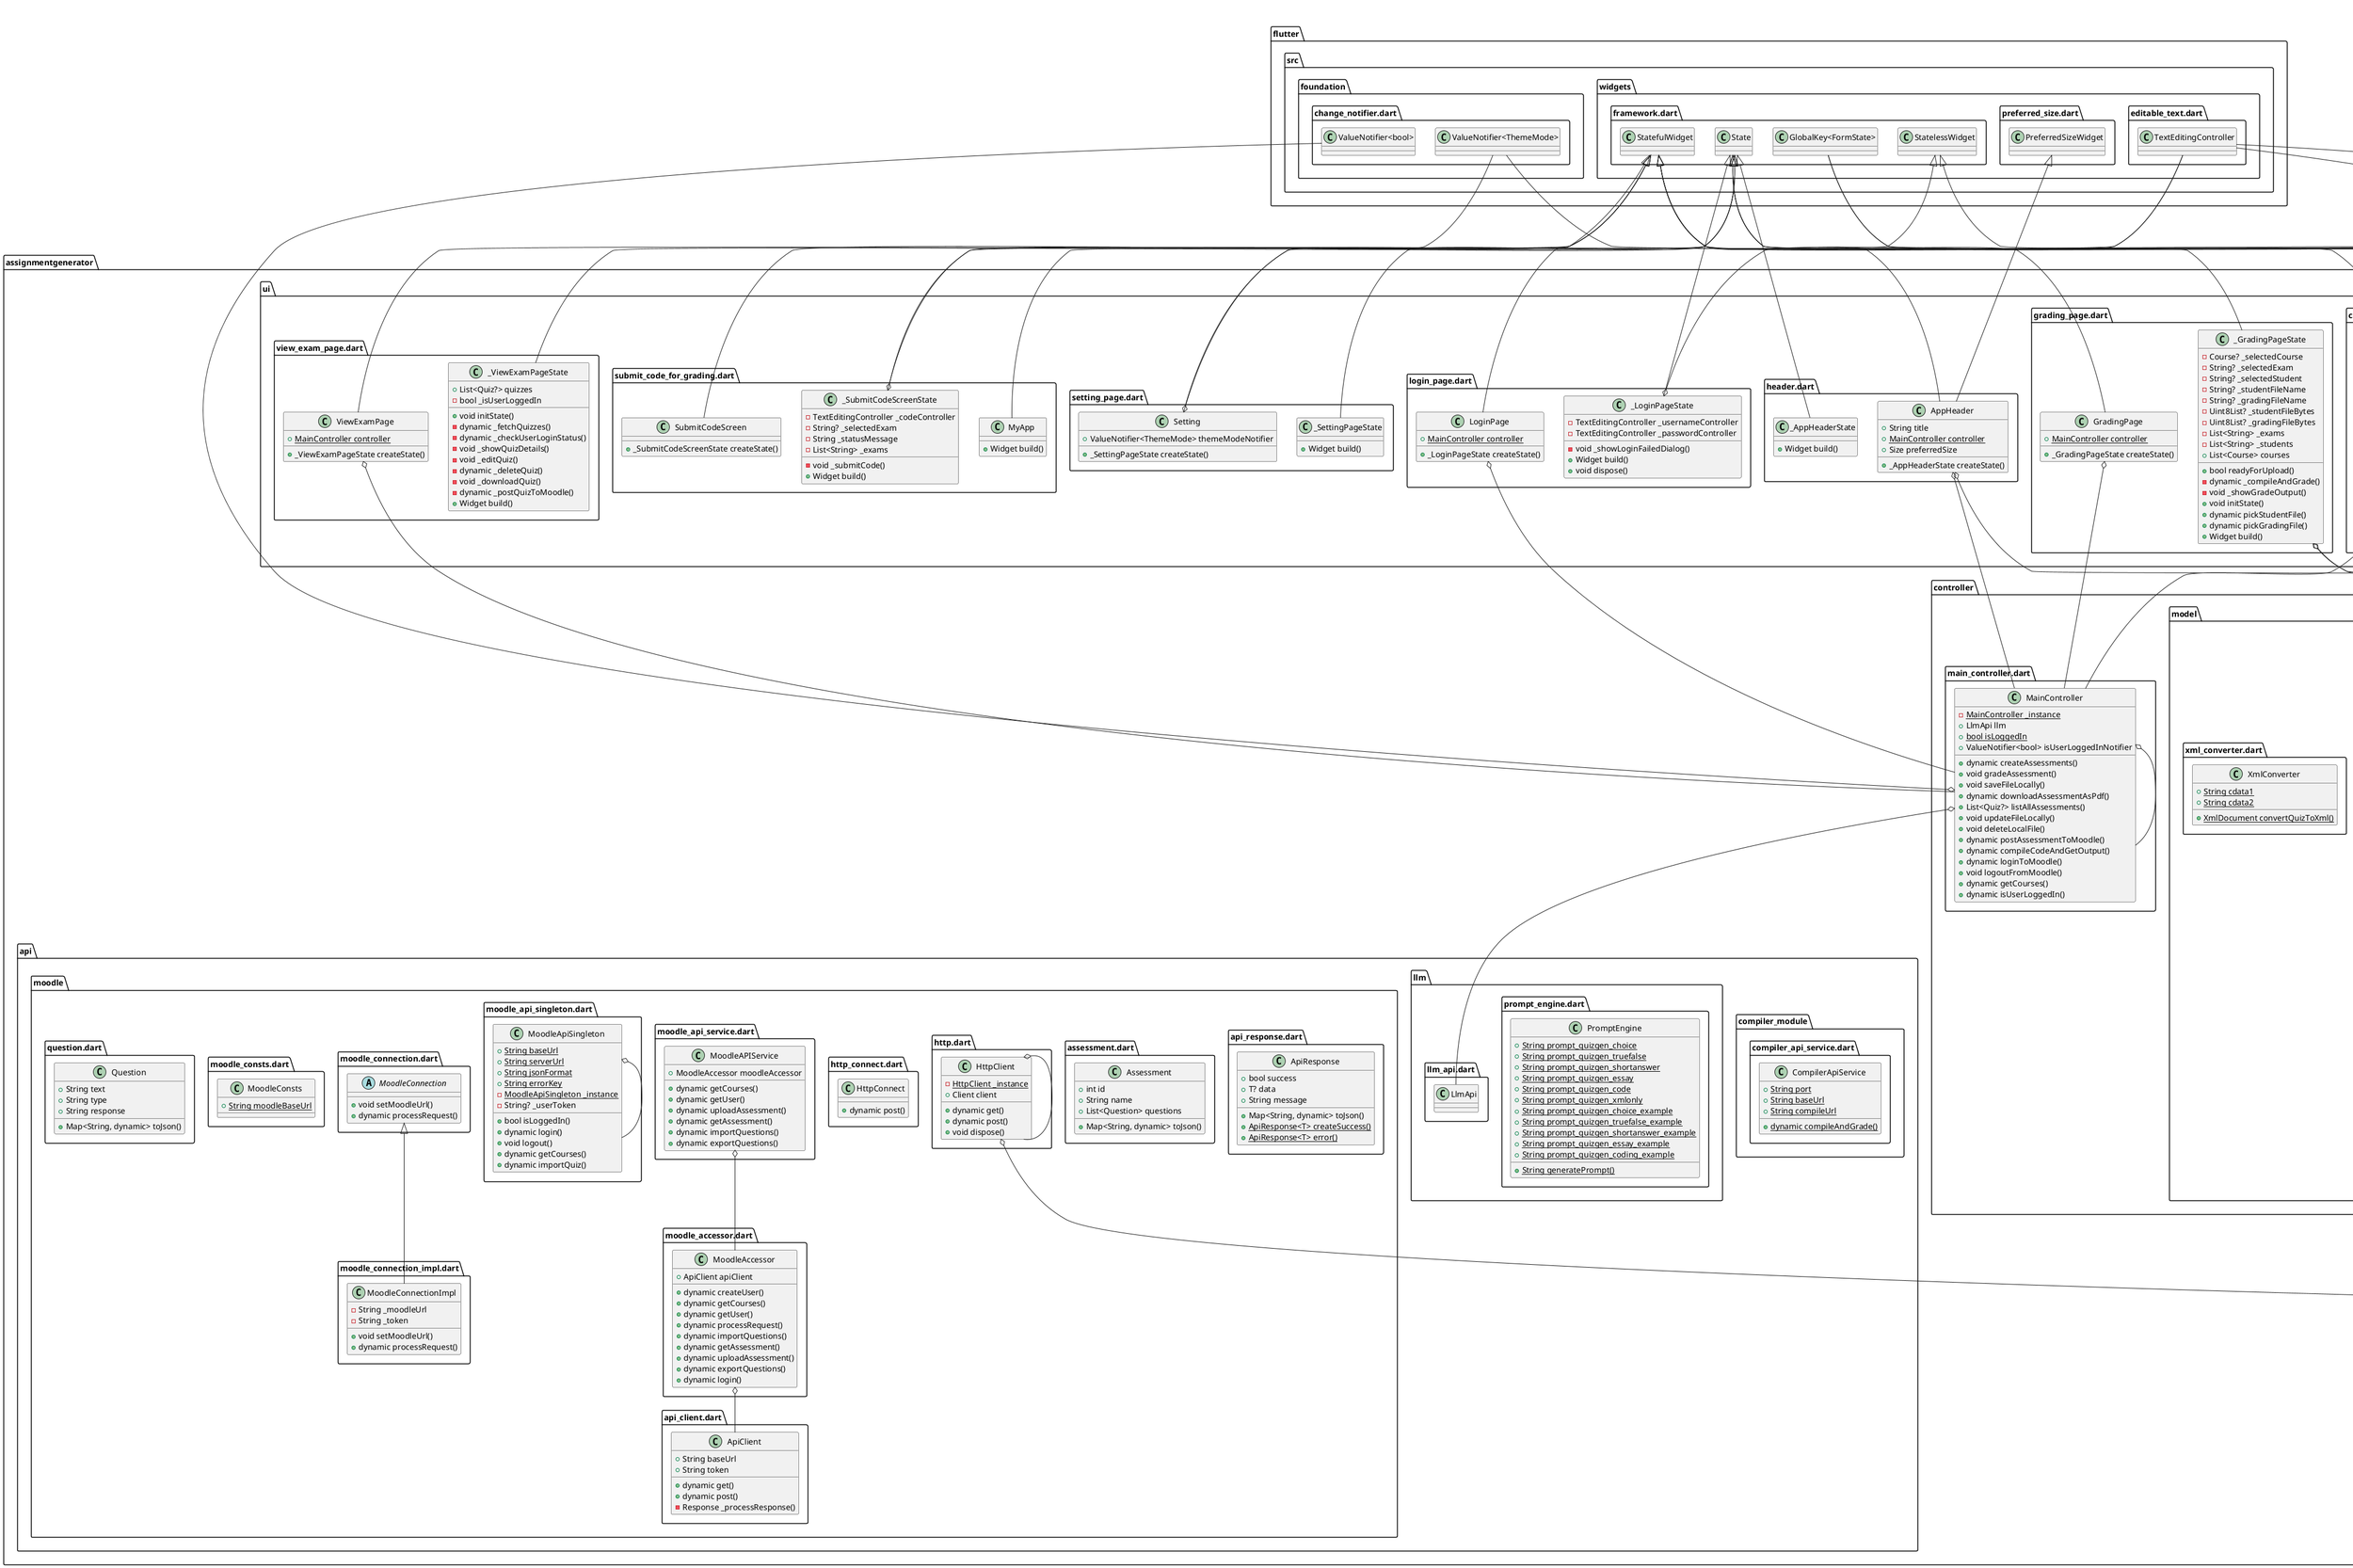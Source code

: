 @startuml
set namespaceSeparator ::

class "assignmentgenerator::api::compiler_module::compiler_api_service.dart::CompilerApiService" {
  {static} +String port
  {static} +String baseUrl
  {static} +String compileUrl
  {static} +dynamic compileAndGrade()
}

class "::api::llm::llm_api.dart::LlmApi" {
  +String apiKey
  +Map<String, dynamic> convertHttpRespToJson()
  +String getPostBody()
  +Map<String, String> getPostHeaders()
  +Uri getPostUrl()
  +dynamic postMessage()
  +List<String> parseQueryResponse()
  +dynamic postToLlm()
  +dynamic queryAI()
}

class "assignmentgenerator::api::llm::prompt_engine.dart::PromptEngine" {
  {static} +String prompt_quizgen_choice
  {static} +String prompt_quizgen_truefalse
  {static} +String prompt_quizgen_shortanswer
  {static} +String prompt_quizgen_essay
  {static} +String prompt_quizgen_code
  {static} +String prompt_quizgen_xmlonly
  {static} +String prompt_quizgen_choice_example
  {static} +String prompt_quizgen_truefalse_example
  {static} +String prompt_quizgen_shortanswer_example
  {static} +String prompt_quizgen_essay_example
  {static} +String prompt_quizgen_coding_example
  {static} +String generatePrompt()
}

class "assignmentgenerator::api::moodle::api_client.dart::ApiClient" {
  +String baseUrl
  +String token
  +dynamic get()
  +dynamic post()
  -Response _processResponse()
}

class "assignmentgenerator::api::moodle::api_response.dart::ApiResponse" {
  +bool success
  +T? data
  +String message
  +Map<String, dynamic> toJson()
  {static} +ApiResponse<T> createSuccess()
  {static} +ApiResponse<T> error()
}

class "assignmentgenerator::api::moodle::assessment.dart::Assessment" {
  +int id
  +String name
  +List<Question> questions
  +Map<String, dynamic> toJson()
}

class "assignmentgenerator::api::moodle::http.dart::HttpClient" {
  {static} -HttpClient _instance
  +Client client
  +dynamic get()
  +dynamic post()
  +void dispose()
}

"assignmentgenerator::api::moodle::http.dart::HttpClient" o-- "assignmentgenerator::api::moodle::http.dart::HttpClient"
"assignmentgenerator::api::moodle::http.dart::HttpClient" o-- "http::src::client.dart::Client"

class "assignmentgenerator::api::moodle::http_connect.dart::HttpConnect" {
  +dynamic post()
}

class "assignmentgenerator::api::moodle::moodle_accessor.dart::MoodleAccessor" {
  +ApiClient apiClient
  +dynamic createUser()
  +dynamic getCourses()
  +dynamic getUser()
  +dynamic processRequest()
  +dynamic importQuestions()
  +dynamic getAssessment()
  +dynamic uploadAssessment()
  +dynamic exportQuestions()
  +dynamic login()
}

"assignmentgenerator::api::moodle::moodle_accessor.dart::MoodleAccessor" o-- "assignmentgenerator::api::moodle::api_client.dart::ApiClient"

class "assignmentgenerator::api::moodle::moodle_api_service.dart::MoodleAPIService" {
  +MoodleAccessor moodleAccessor
  +dynamic getCourses()
  +dynamic getUser()
  +dynamic uploadAssessment()
  +dynamic getAssessment()
  +dynamic importQuestions()
  +dynamic exportQuestions()
}

"assignmentgenerator::api::moodle::moodle_api_service.dart::MoodleAPIService" o-- "assignmentgenerator::api::moodle::moodle_accessor.dart::MoodleAccessor"

class "assignmentgenerator::api::moodle::moodle_api_singleton.dart::MoodleApiSingleton" {
  {static} +String baseUrl
  {static} +String serverUrl
  {static} +String jsonFormat
  {static} +String errorKey
  {static} -MoodleApiSingleton _instance
  -String? _userToken
  +bool isLoggedIn()
  +dynamic login()
  +void logout()
  +dynamic getCourses()
  +dynamic importQuiz()
}

"assignmentgenerator::api::moodle::moodle_api_singleton.dart::MoodleApiSingleton" o-- "assignmentgenerator::api::moodle::moodle_api_singleton.dart::MoodleApiSingleton"

abstract class "assignmentgenerator::api::moodle::moodle_connection.dart::MoodleConnection" {
  +void setMoodleUrl()
  +dynamic processRequest()
}

class "assignmentgenerator::api::moodle::moodle_connection_impl.dart::MoodleConnectionImpl" {
  -String _moodleUrl
  -String _token
  +void setMoodleUrl()
  +dynamic processRequest()
}

"assignmentgenerator::api::moodle::moodle_connection.dart::MoodleConnection" <|-- "assignmentgenerator::api::moodle::moodle_connection_impl.dart::MoodleConnectionImpl"

class "assignmentgenerator::api::moodle::moodle_consts.dart::MoodleConsts" {
  {static} +String moodleBaseUrl
}

class "assignmentgenerator::api::moodle::question.dart::Question" {
  +String text
  +String type
  +String response
  +Map<String, dynamic> toJson()
}

class "assignmentgenerator::controller::assignment_generator.dart::AssessmentGenerator" {
  +String serverUrl
  +dynamic generateAssessment()
}

class "assignmentgenerator::controller::assignment_grader.dart::AssessmentGrader" {
  +Quiz gradeAssessment()
}

class "assignmentgenerator::controller::html_converter.dart::HtmlConverter" {
  {static} +String convert()
}

class "assignmentgenerator::controller::main_controller.dart::MainController" {
  {static} -MainController _instance
  +LlmApi llm
  {static} +bool isLoggedIn
  +ValueNotifier<bool> isUserLoggedInNotifier
  +dynamic createAssessments()
  +void gradeAssessment()
  +void saveFileLocally()
  +dynamic downloadAssessmentAsPdf()
  +List<Quiz?> listAllAssessments()
  +void updateFileLocally()
  +void deleteLocalFile()
  +dynamic postAssessmentToMoodle()
  +dynamic compileCodeAndGetOutput()
  +dynamic loginToMoodle()
  +void logoutFromMoodle()
  +dynamic getCourses()
  +dynamic isUserLoggedIn()
}

"assignmentgenerator::controller::main_controller.dart::MainController" o-- "assignmentgenerator::controller::main_controller.dart::MainController"
"assignmentgenerator::controller::main_controller.dart::MainController" o-- "assignmentgenerator::api::llm::llm_api.dart::LlmApi"
"assignmentgenerator::controller::main_controller.dart::MainController" o-- "flutter::src::foundation::change_notifier.dart::ValueNotifier<bool>"

class "assignmentgenerator::controller::model::beans.dart::XmlConsts" {
  {static} +String quiz
  {static} +String question
  {static} +String name
  {static} +String description
  {static} +String type
  {static} +String text
  {static} +String questiontext
  {static} +String format
  {static} +String answer
  {static} +String fraction
  {static} +String feedback
  {static} +String generalfeedback
  {static} +String attachmentsrequired
  {static} +String responseformat
  {static} +String responserequired
  {static} +String defaultgrade
  {static} +String responsetemplate
  {static} +String graderinfo
  {static} +String multichoice
  {static} +String truefalse
  {static} +String shortanswer
  {static} +String essay
  {static} +String html
}

class "assignmentgenerator::controller::model::beans.dart::Quiz" {
  +String? name
  +String? description
  +List<Question> questionList
  +String toString()
}

class "assignmentgenerator::controller::model::beans.dart::Question" {
  +String name
  +String type
  +String questionText
  +String? generalFeedback
  +String? defaultGrade
  +String? responseFormat
  +String? responseRequired
  +String? attachmentsRequired
  +String? responseTemplate
  +String? graderInfo
  +List<Answer> answerList
  +String toString()
}

class "assignmentgenerator::controller::model::beans.dart::Answer" {
  +String answerText
  +String fraction
  +String? feedbackText
  +String toString()
}

class "assignmentgenerator::controller::model::beans.dart::Course" {
  +int id
  +String shortName
  +String fullName
}

class "assignmentgenerator::controller::model::beans.dart::AssignmentForm" {
  +QuestionType questionType
  +String? gradingCriteria
  +String subject
  +String topic
  +String gradeLevel
  +int maximumGrade
  +int? assignmentCount
  +int questionCount
  +String? codingLanguage
  +String title
}

"assignmentgenerator::controller::model::beans.dart::AssignmentForm" o-- "assignmentgenerator::controller::model::beans.dart::QuestionType"

class "assignmentgenerator::controller::model::beans.dart::QuestionType" {
  +int index
  {static} +List<QuestionType> values
  {static} +QuestionType multichoice
}

"assignmentgenerator::controller::model::beans.dart::QuestionType" o-- "assignmentgenerator::controller::model::beans.dart::QuestionType"
"dart::core::Enum" <|-- "assignmentgenerator::controller::model::beans.dart::QuestionType"

class "assignmentgenerator::controller::model::xml_converter.dart::XmlConverter" {
  {static} +String cdata1
  {static} +String cdata2
  {static} +XmlDocument convertQuizToXml()
}

class "assignmentgenerator::main.dart::MyApp" {
  -ValueNotifier<ThemeMode> _themeModeNotifier
  +Widget build()
}

"assignmentgenerator::main.dart::MyApp" o-- "flutter::src::foundation::change_notifier.dart::ValueNotifier<ThemeMode>"
"flutter::src::widgets::framework.dart::StatelessWidget" <|-- "assignmentgenerator::main.dart::MyApp"

class "assignmentgenerator::ui::create_page.dart::CreatePage" {
  {static} +MainController controller
  +_CreatePageState createState()
}

"assignmentgenerator::ui::create_page.dart::CreatePage" o-- "assignmentgenerator::controller::main_controller.dart::MainController"
"flutter::src::widgets::framework.dart::StatefulWidget" <|-- "assignmentgenerator::ui::create_page.dart::CreatePage"

class "assignmentgenerator::ui::create_page.dart::_CreatePageState" {
  -String? _selectedSubject
  -String? _selectedGradeLevel
  -QuestionType? _selectedAssignmentType
  -String? _selectedCodingLanguage
  -int _numQuestions
  -TextEditingController _topicController
  -TextEditingController _titleController
  -bool _isLoading
  -GlobalKey<FormState> _formKey
  +List<String> subjects
  +List<String> gradeLevels
  +List<QuestionType> assignmentTypes
  +List<String> codingLanguages
  +List<Course> courses
  +void initState()
  -List<QuestionType> _filterAssignmentTypes()
  +Widget build()
}

"assignmentgenerator::ui::create_page.dart::_CreatePageState" o-- "assignmentgenerator::controller::model::beans.dart::QuestionType"
"assignmentgenerator::ui::create_page.dart::_CreatePageState" o-- "flutter::src::widgets::editable_text.dart::TextEditingController"
"assignmentgenerator::ui::create_page.dart::_CreatePageState" o-- "flutter::src::widgets::framework.dart::GlobalKey<FormState>"
"flutter::src::widgets::framework.dart::State" <|-- "assignmentgenerator::ui::create_page.dart::_CreatePageState"

class "assignmentgenerator::ui::create_page.dart::UiAssignmentForm" {
  +void Function() onCancel
  +_UiAssignmentFormState createState()
}

"assignmentgenerator::ui::create_page.dart::UiAssignmentForm" o-- "dart::ui::void Function()"
"flutter::src::widgets::framework.dart::StatefulWidget" <|-- "assignmentgenerator::ui::create_page.dart::UiAssignmentForm"

class "assignmentgenerator::ui::create_page.dart::_UiAssignmentFormState" {
  -String? _selectedSubject
  -String? _selectedGradeLevel
  -QuestionType? _selectedAssignmentType
  -String? _selectedCodingLanguage
  -int _numQuestions
  -TextEditingController _topicController
  -TextEditingController _titleController
  -bool _isLoading
  -GlobalKey<FormState> _formKey
  +List<String> subjects
  +List<String> gradeLevels
  +List<QuestionType> assignmentTypes
  +List<String> codingLanguages
  +List<Course> courses
  +void initState()
  -List<QuestionType> _filterAssignmentTypes()
  +Widget build()
}

"assignmentgenerator::ui::create_page.dart::_UiAssignmentFormState" o-- "assignmentgenerator::controller::model::beans.dart::QuestionType"
"assignmentgenerator::ui::create_page.dart::_UiAssignmentFormState" o-- "flutter::src::widgets::editable_text.dart::TextEditingController"
"assignmentgenerator::ui::create_page.dart::_UiAssignmentFormState" o-- "flutter::src::widgets::framework.dart::GlobalKey<FormState>"
"flutter::src::widgets::framework.dart::State" <|-- "assignmentgenerator::ui::create_page.dart::_UiAssignmentFormState"

class "assignmentgenerator::ui::grading_page.dart::GradingPage" {
  {static} +MainController controller
  +_GradingPageState createState()
}

"assignmentgenerator::ui::grading_page.dart::GradingPage" o-- "assignmentgenerator::controller::main_controller.dart::MainController"
"flutter::src::widgets::framework.dart::StatefulWidget" <|-- "assignmentgenerator::ui::grading_page.dart::GradingPage"

class "assignmentgenerator::ui::grading_page.dart::_GradingPageState" {
  -Course? _selectedCourse
  -String? _selectedExam
  -String? _selectedStudent
  -String? _studentFileName
  -String? _gradingFileName
  -Uint8List? _studentFileBytes
  -Uint8List? _gradingFileBytes
  -List<String> _exams
  -List<String> _students
  +List<Course> courses
  +bool readyForUpload()
  -dynamic _compileAndGrade()
  -void _showGradeOutput()
  +void initState()
  +dynamic pickStudentFile()
  +dynamic pickGradingFile()
  +Widget build()
}

"assignmentgenerator::ui::grading_page.dart::_GradingPageState" o-- "assignmentgenerator::controller::model::beans.dart::Course"
"assignmentgenerator::ui::grading_page.dart::_GradingPageState" o-- "dart::typed_data::Uint8List"
"flutter::src::widgets::framework.dart::State" <|-- "assignmentgenerator::ui::grading_page.dart::_GradingPageState"

class "assignmentgenerator::ui::header.dart::AppHeader" {
  +String title
  {static} +MainController controller
  +Size preferredSize
  +_AppHeaderState createState()
}

"assignmentgenerator::ui::header.dart::AppHeader" o-- "assignmentgenerator::controller::main_controller.dart::MainController"
"assignmentgenerator::ui::header.dart::AppHeader" o-- "dart::ui::Size"
"flutter::src::widgets::framework.dart::StatefulWidget" <|-- "assignmentgenerator::ui::header.dart::AppHeader"
"flutter::src::widgets::preferred_size.dart::PreferredSizeWidget" <|-- "assignmentgenerator::ui::header.dart::AppHeader"

class "assignmentgenerator::ui::header.dart::_AppHeaderState" {
  +Widget build()
}

"flutter::src::widgets::framework.dart::State" <|-- "assignmentgenerator::ui::header.dart::_AppHeaderState"

class "assignmentgenerator::ui::login_page.dart::LoginPage" {
  {static} +MainController controller
  +_LoginPageState createState()
}

"assignmentgenerator::ui::login_page.dart::LoginPage" o-- "assignmentgenerator::controller::main_controller.dart::MainController"
"flutter::src::widgets::framework.dart::StatefulWidget" <|-- "assignmentgenerator::ui::login_page.dart::LoginPage"

class "assignmentgenerator::ui::login_page.dart::_LoginPageState" {
  -TextEditingController _usernameController
  -TextEditingController _passwordController
  -void _showLoginFailedDialog()
  +Widget build()
  +void dispose()
}

"assignmentgenerator::ui::login_page.dart::_LoginPageState" o-- "flutter::src::widgets::editable_text.dart::TextEditingController"
"flutter::src::widgets::framework.dart::State" <|-- "assignmentgenerator::ui::login_page.dart::_LoginPageState"

class "assignmentgenerator::ui::setting_page.dart::Setting" {
  +ValueNotifier<ThemeMode> themeModeNotifier
  +_SettingPageState createState()
}

"assignmentgenerator::ui::setting_page.dart::Setting" o-- "flutter::src::foundation::change_notifier.dart::ValueNotifier<ThemeMode>"
"flutter::src::widgets::framework.dart::StatefulWidget" <|-- "assignmentgenerator::ui::setting_page.dart::Setting"

class "assignmentgenerator::ui::setting_page.dart::_SettingPageState" {
  +Widget build()
}

"flutter::src::widgets::framework.dart::State" <|-- "assignmentgenerator::ui::setting_page.dart::_SettingPageState"

class "assignmentgenerator::ui::submit_code_for_grading.dart::MyApp" {
  +Widget build()
}

"flutter::src::widgets::framework.dart::StatelessWidget" <|-- "assignmentgenerator::ui::submit_code_for_grading.dart::MyApp"

class "assignmentgenerator::ui::submit_code_for_grading.dart::SubmitCodeScreen" {
  +_SubmitCodeScreenState createState()
}

"flutter::src::widgets::framework.dart::StatefulWidget" <|-- "assignmentgenerator::ui::submit_code_for_grading.dart::SubmitCodeScreen"

class "assignmentgenerator::ui::submit_code_for_grading.dart::_SubmitCodeScreenState" {
  -TextEditingController _codeController
  -String? _selectedExam
  -String _statusMessage
  -List<String> _exams
  -void _submitCode()
  +Widget build()
}

"assignmentgenerator::ui::submit_code_for_grading.dart::_SubmitCodeScreenState" o-- "flutter::src::widgets::editable_text.dart::TextEditingController"
"flutter::src::widgets::framework.dart::State" <|-- "assignmentgenerator::ui::submit_code_for_grading.dart::_SubmitCodeScreenState"

class "assignmentgenerator::ui::view_exam_page.dart::ViewExamPage" {
  {static} +MainController controller
  +_ViewExamPageState createState()
}

"assignmentgenerator::ui::view_exam_page.dart::ViewExamPage" o-- "assignmentgenerator::controller::main_controller.dart::MainController"
"flutter::src::widgets::framework.dart::StatefulWidget" <|-- "assignmentgenerator::ui::view_exam_page.dart::ViewExamPage"

class "assignmentgenerator::ui::view_exam_page.dart::_ViewExamPageState" {
  +List<Quiz?> quizzes
  -bool _isUserLoggedIn
  +void initState()
  -dynamic _fetchQuizzes()
  -dynamic _checkUserLoginStatus()
  -void _showQuizDetails()
  -void _editQuiz()
  -dynamic _deleteQuiz()
  -void _downloadQuiz()
  -dynamic _postQuizToMoodle()
  +Widget build()
}

"flutter::src::widgets::framework.dart::State" <|-- "assignmentgenerator::ui::view_exam_page.dart::_ViewExamPageState"


@enduml
